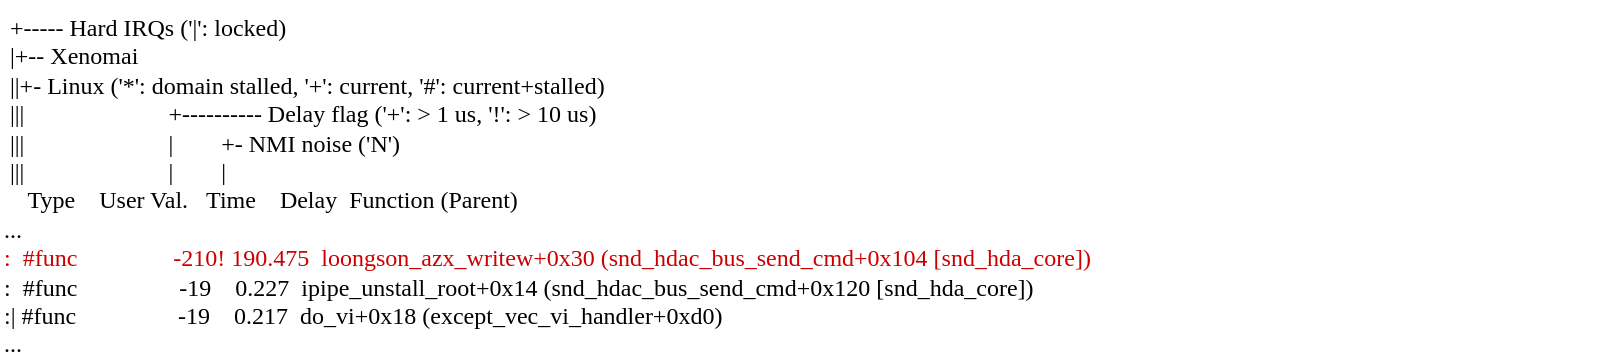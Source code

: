 <mxfile version="20.8.16" type="device"><diagram name="Page-1" id="9X0ESf6F69z7x2L2r5KG"><mxGraphModel dx="1877" dy="662" grid="1" gridSize="10" guides="1" tooltips="1" connect="1" arrows="1" fold="1" page="1" pageScale="1" pageWidth="827" pageHeight="1169" math="0" shadow="0"><root><mxCell id="0"/><mxCell id="1" parent="0"/><mxCell id="D_BlrdBhQ7VcLvINjg4x-1" value="&lt;div&gt;&amp;nbsp;+----- Hard IRQs ('|': locked)&lt;/div&gt;&lt;div&gt;&amp;nbsp;|+-- Xenomai&lt;/div&gt;&lt;div&gt;&amp;nbsp;||+- Linux ('*': domain stalled, '+': current, '#': current+stalled)&lt;/div&gt;&lt;div&gt;&amp;nbsp;|||&amp;nbsp; &amp;nbsp; &amp;nbsp; &amp;nbsp; &amp;nbsp; &amp;nbsp; &amp;nbsp; &amp;nbsp; &amp;nbsp; &amp;nbsp; &amp;nbsp; &amp;nbsp; +---------- Delay flag ('+': &amp;gt; 1 us, '!': &amp;gt; 10 us)&lt;/div&gt;&lt;div&gt;&amp;nbsp;|||&amp;nbsp; &amp;nbsp; &amp;nbsp; &amp;nbsp; &amp;nbsp; &amp;nbsp; &amp;nbsp; &amp;nbsp; &amp;nbsp; &amp;nbsp; &amp;nbsp; &amp;nbsp; |&amp;nbsp; &amp;nbsp; &amp;nbsp; &amp;nbsp; +- NMI noise ('N')&lt;/div&gt;&lt;div&gt;&amp;nbsp;|||&amp;nbsp; &amp;nbsp; &amp;nbsp; &amp;nbsp; &amp;nbsp; &amp;nbsp; &amp;nbsp; &amp;nbsp; &amp;nbsp; &amp;nbsp; &amp;nbsp; &amp;nbsp; |&amp;nbsp; &amp;nbsp; &amp;nbsp; &amp;nbsp; |&lt;/div&gt;&lt;div&gt;&amp;nbsp; &amp;nbsp; Type&amp;nbsp; &amp;nbsp; User Val.&amp;nbsp; &amp;nbsp;Time&amp;nbsp; &amp;nbsp; Delay&amp;nbsp; Function (Parent)&lt;/div&gt;&lt;div&gt;...&lt;/div&gt;&lt;div&gt;&lt;div&gt;&lt;font color=&quot;#cc0000&quot;&gt;:&amp;nbsp; #func&amp;nbsp; &amp;nbsp; &amp;nbsp; &amp;nbsp; &amp;nbsp; &amp;nbsp; &amp;nbsp; &amp;nbsp; -210! 190.475&amp;nbsp; loongson_azx_writew+0x30 (snd_hdac_bus_send_cmd+0x104 [snd_hda_core])&lt;/font&gt;&lt;/div&gt;&lt;div&gt;:&amp;nbsp; #func&amp;nbsp; &amp;nbsp; &amp;nbsp; &amp;nbsp; &amp;nbsp; &amp;nbsp; &amp;nbsp; &amp;nbsp; &amp;nbsp;-19&amp;nbsp; &amp;nbsp; 0.227&amp;nbsp; ipipe_unstall_root+0x14 (snd_hdac_bus_send_cmd+0x120 [snd_hda_core])&lt;/div&gt;&lt;/div&gt;&lt;div&gt;:| #func&amp;nbsp; &amp;nbsp; &amp;nbsp; &amp;nbsp; &amp;nbsp; &amp;nbsp; &amp;nbsp; &amp;nbsp; &amp;nbsp;-19&amp;nbsp; &amp;nbsp; 0.217&amp;nbsp; do_vi+0x18 (except_vec_vi_handler+0xd0)&lt;br&gt;&lt;/div&gt;&lt;div&gt;...&lt;/div&gt;" style="text;whiteSpace=wrap;html=1;fontFamily=Fira Code;" parent="1" vertex="1"><mxGeometry x="-30" y="170" width="801" height="170" as="geometry"/></mxCell></root></mxGraphModel></diagram></mxfile>